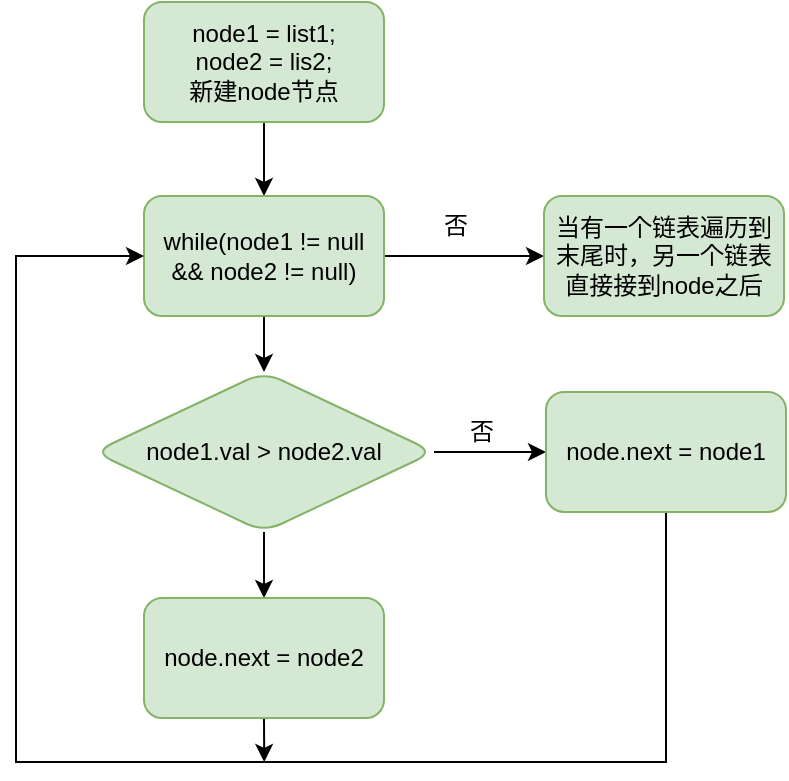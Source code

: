 <mxfile version="17.4.6" type="github">
  <diagram id="IPTv2HRYX7NbaIMjYubr" name="第 1 页">
    <mxGraphModel dx="782" dy="436" grid="1" gridSize="10" guides="1" tooltips="1" connect="1" arrows="1" fold="1" page="1" pageScale="1" pageWidth="827" pageHeight="1169" math="0" shadow="0">
      <root>
        <mxCell id="0" />
        <mxCell id="1" parent="0" />
        <mxCell id="WzEZhB7jX5tD9OSPEVII-3" value="" style="edgeStyle=orthogonalEdgeStyle;rounded=0;orthogonalLoop=1;jettySize=auto;html=1;" edge="1" parent="1" source="WzEZhB7jX5tD9OSPEVII-1" target="WzEZhB7jX5tD9OSPEVII-2">
          <mxGeometry relative="1" as="geometry" />
        </mxCell>
        <mxCell id="WzEZhB7jX5tD9OSPEVII-1" value="node1 = list1;&lt;br&gt;node2 = lis2;&lt;br&gt;新建node节点" style="rounded=1;whiteSpace=wrap;html=1;fillColor=#d5e8d4;strokeColor=#82b366;" vertex="1" parent="1">
          <mxGeometry x="294" y="90" width="120" height="60" as="geometry" />
        </mxCell>
        <mxCell id="WzEZhB7jX5tD9OSPEVII-5" value="" style="edgeStyle=orthogonalEdgeStyle;rounded=0;orthogonalLoop=1;jettySize=auto;html=1;" edge="1" parent="1" source="WzEZhB7jX5tD9OSPEVII-2" target="WzEZhB7jX5tD9OSPEVII-4">
          <mxGeometry relative="1" as="geometry" />
        </mxCell>
        <mxCell id="WzEZhB7jX5tD9OSPEVII-8" value="" style="edgeStyle=orthogonalEdgeStyle;rounded=0;orthogonalLoop=1;jettySize=auto;html=1;entryX=0.5;entryY=0;entryDx=0;entryDy=0;" edge="1" parent="1" source="WzEZhB7jX5tD9OSPEVII-2" target="WzEZhB7jX5tD9OSPEVII-9">
          <mxGeometry relative="1" as="geometry">
            <mxPoint x="354" y="290" as="targetPoint" />
          </mxGeometry>
        </mxCell>
        <mxCell id="WzEZhB7jX5tD9OSPEVII-2" value="while(node1 != null &amp;amp;&amp;amp; node2 != null)" style="rounded=1;whiteSpace=wrap;html=1;fillColor=#d5e8d4;strokeColor=#82b366;" vertex="1" parent="1">
          <mxGeometry x="294" y="187" width="120" height="60" as="geometry" />
        </mxCell>
        <mxCell id="WzEZhB7jX5tD9OSPEVII-4" value="当有一个链表遍历到末尾时，另一个链表直接接到node之后" style="rounded=1;whiteSpace=wrap;html=1;fillColor=#d5e8d4;strokeColor=#82b366;" vertex="1" parent="1">
          <mxGeometry x="494" y="187" width="120" height="60" as="geometry" />
        </mxCell>
        <mxCell id="WzEZhB7jX5tD9OSPEVII-6" value="否" style="text;html=1;strokeColor=none;fillColor=none;align=center;verticalAlign=middle;whiteSpace=wrap;rounded=0;" vertex="1" parent="1">
          <mxGeometry x="420" y="187" width="60" height="30" as="geometry" />
        </mxCell>
        <mxCell id="WzEZhB7jX5tD9OSPEVII-11" value="" style="edgeStyle=orthogonalEdgeStyle;rounded=0;orthogonalLoop=1;jettySize=auto;html=1;" edge="1" parent="1" source="WzEZhB7jX5tD9OSPEVII-9" target="WzEZhB7jX5tD9OSPEVII-10">
          <mxGeometry relative="1" as="geometry" />
        </mxCell>
        <mxCell id="WzEZhB7jX5tD9OSPEVII-13" value="" style="edgeStyle=orthogonalEdgeStyle;rounded=0;orthogonalLoop=1;jettySize=auto;html=1;" edge="1" parent="1" source="WzEZhB7jX5tD9OSPEVII-9" target="WzEZhB7jX5tD9OSPEVII-12">
          <mxGeometry relative="1" as="geometry" />
        </mxCell>
        <mxCell id="WzEZhB7jX5tD9OSPEVII-9" value="node1.val &amp;gt; node2.val" style="rhombus;whiteSpace=wrap;html=1;fillColor=#d5e8d4;strokeColor=#82b366;rounded=1;" vertex="1" parent="1">
          <mxGeometry x="269" y="275" width="170" height="80" as="geometry" />
        </mxCell>
        <mxCell id="WzEZhB7jX5tD9OSPEVII-17" style="edgeStyle=orthogonalEdgeStyle;rounded=0;orthogonalLoop=1;jettySize=auto;html=1;exitX=0.5;exitY=1;exitDx=0;exitDy=0;" edge="1" parent="1" source="WzEZhB7jX5tD9OSPEVII-10">
          <mxGeometry relative="1" as="geometry">
            <mxPoint x="354.103" y="470" as="targetPoint" />
          </mxGeometry>
        </mxCell>
        <mxCell id="WzEZhB7jX5tD9OSPEVII-10" value="node.next = node2" style="whiteSpace=wrap;html=1;fillColor=#d5e8d4;strokeColor=#82b366;rounded=1;" vertex="1" parent="1">
          <mxGeometry x="294" y="388" width="120" height="60" as="geometry" />
        </mxCell>
        <mxCell id="WzEZhB7jX5tD9OSPEVII-15" style="edgeStyle=orthogonalEdgeStyle;rounded=0;orthogonalLoop=1;jettySize=auto;html=1;exitX=0.5;exitY=1;exitDx=0;exitDy=0;entryX=0;entryY=0.5;entryDx=0;entryDy=0;" edge="1" parent="1" source="WzEZhB7jX5tD9OSPEVII-12" target="WzEZhB7jX5tD9OSPEVII-2">
          <mxGeometry relative="1" as="geometry">
            <Array as="points">
              <mxPoint x="555" y="470" />
              <mxPoint x="230" y="470" />
              <mxPoint x="230" y="217" />
            </Array>
          </mxGeometry>
        </mxCell>
        <mxCell id="WzEZhB7jX5tD9OSPEVII-12" value="&lt;span&gt;node.next = node1&lt;/span&gt;" style="whiteSpace=wrap;html=1;fillColor=#d5e8d4;strokeColor=#82b366;rounded=1;" vertex="1" parent="1">
          <mxGeometry x="495" y="285" width="120" height="60" as="geometry" />
        </mxCell>
        <mxCell id="WzEZhB7jX5tD9OSPEVII-14" value="否" style="text;html=1;strokeColor=none;fillColor=none;align=center;verticalAlign=middle;whiteSpace=wrap;rounded=0;" vertex="1" parent="1">
          <mxGeometry x="433" y="290" width="60" height="30" as="geometry" />
        </mxCell>
      </root>
    </mxGraphModel>
  </diagram>
</mxfile>
